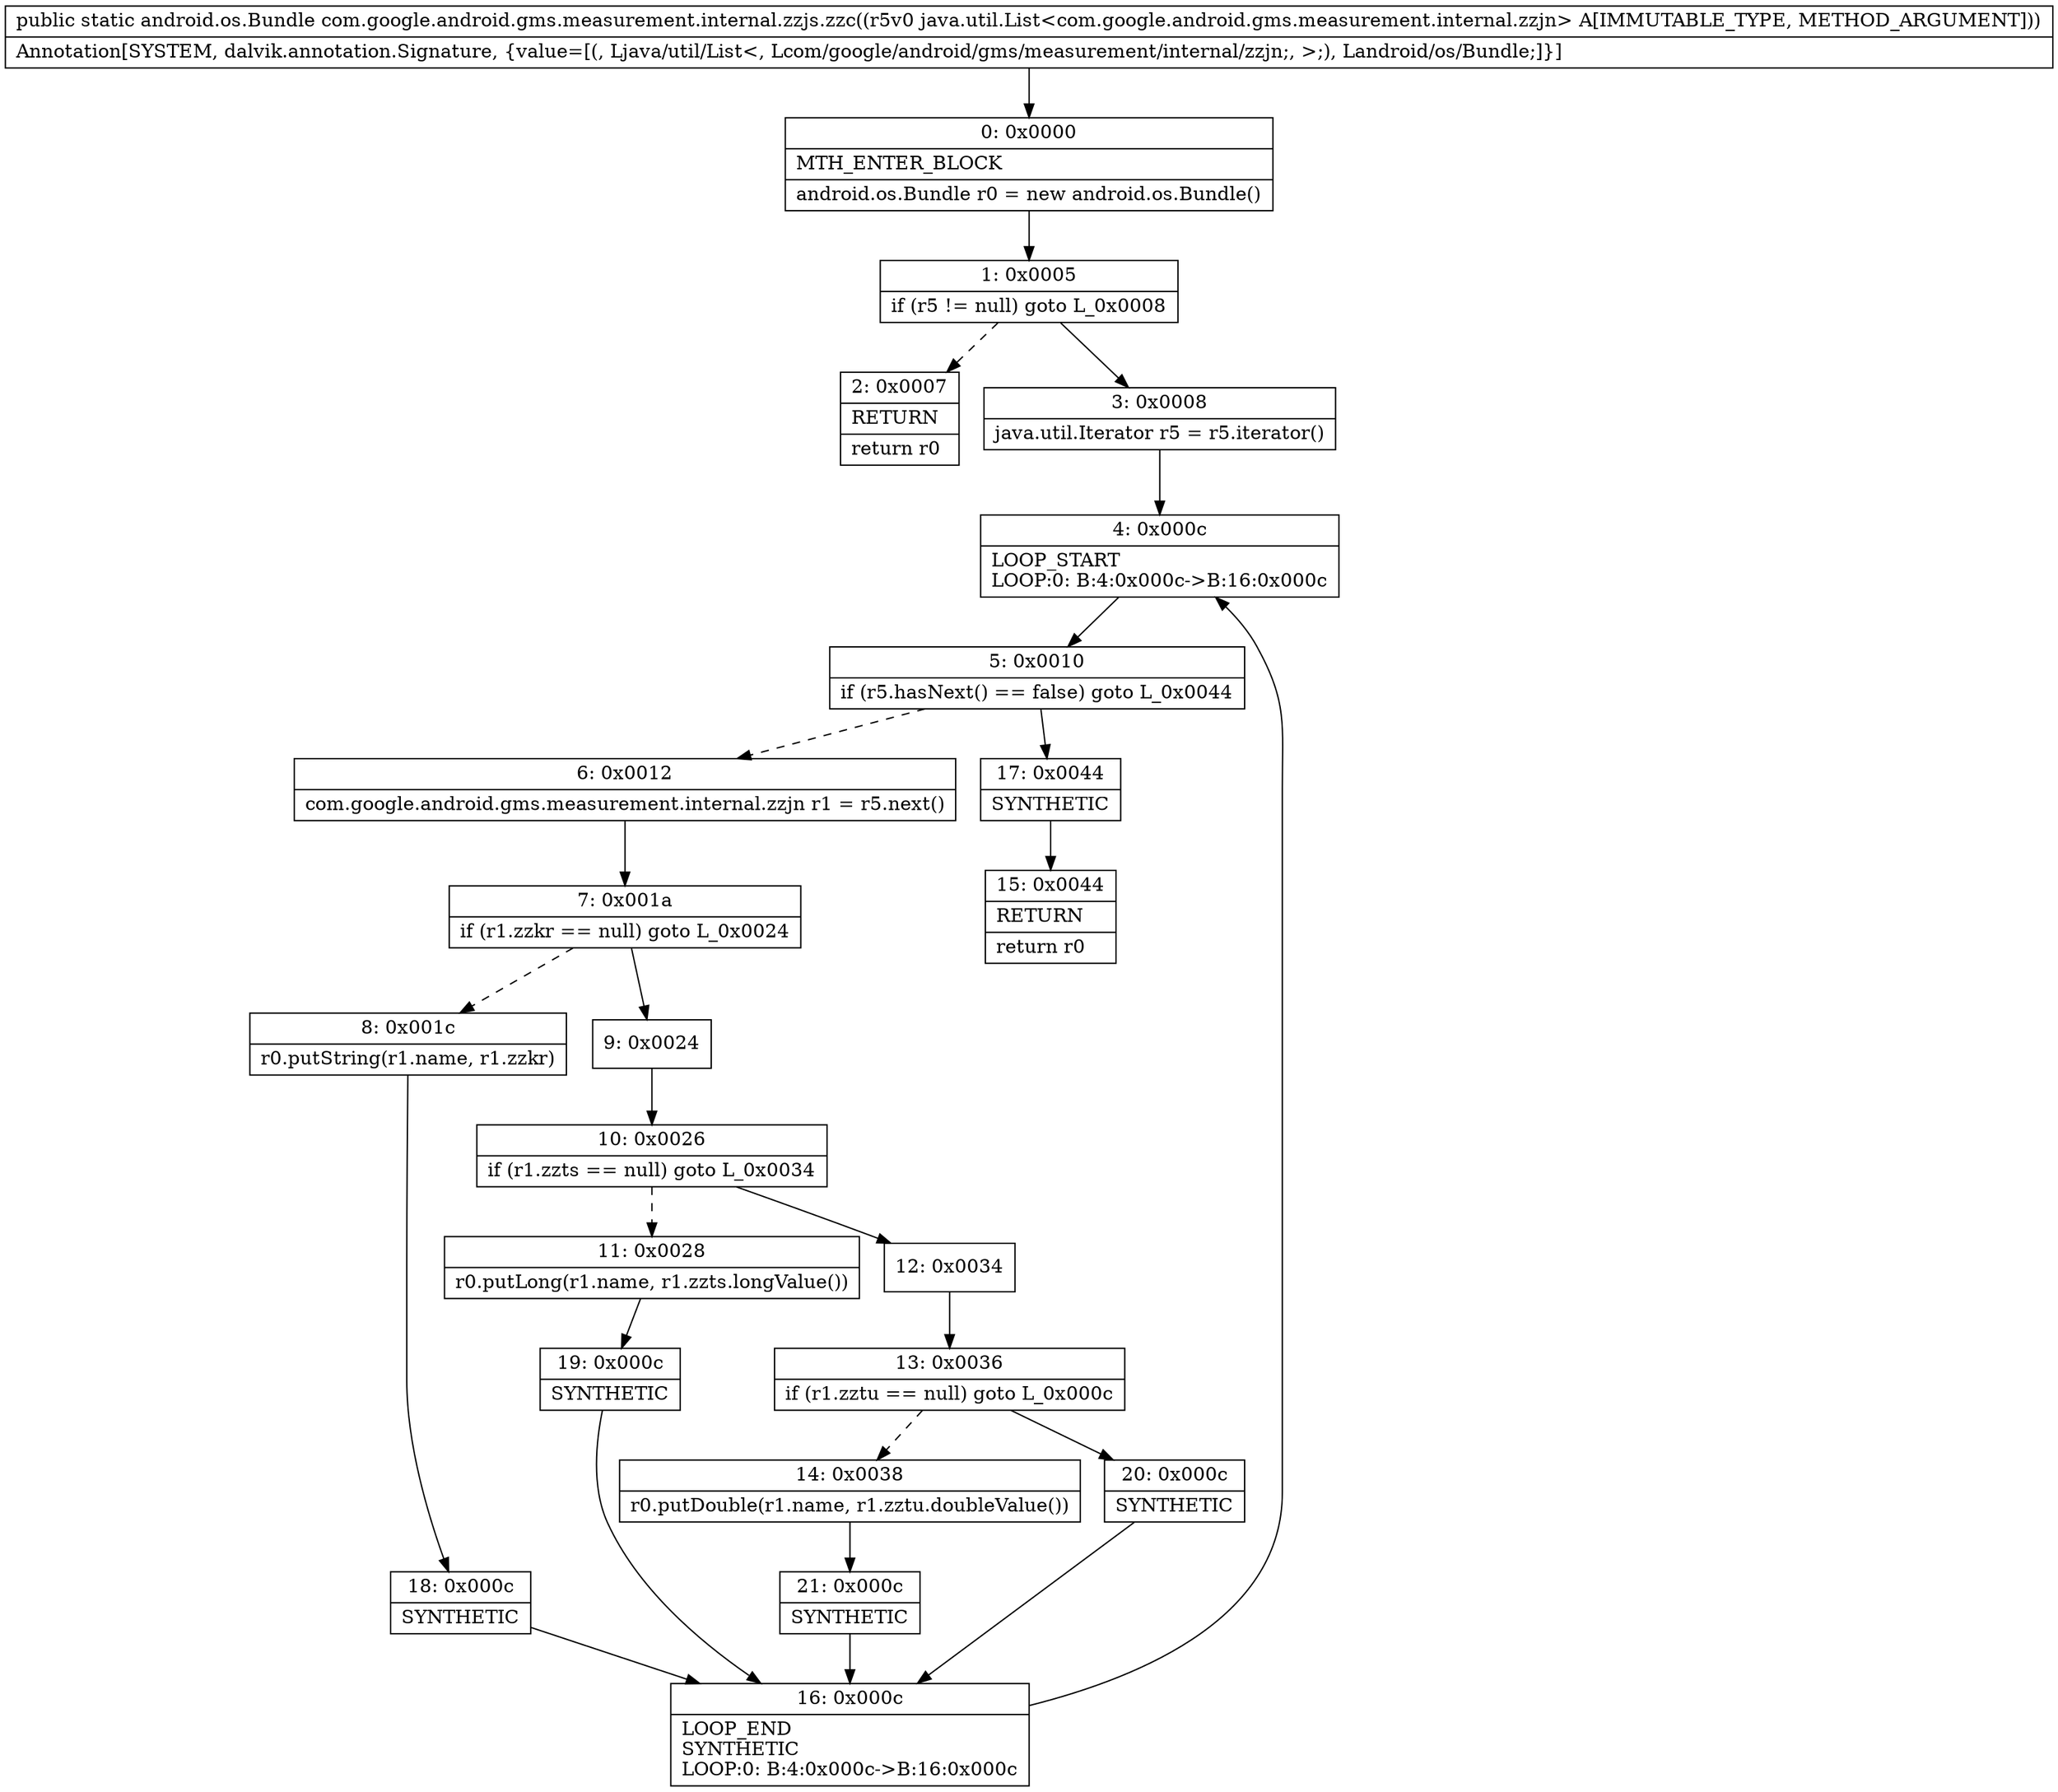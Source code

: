 digraph "CFG forcom.google.android.gms.measurement.internal.zzjs.zzc(Ljava\/util\/List;)Landroid\/os\/Bundle;" {
Node_0 [shape=record,label="{0\:\ 0x0000|MTH_ENTER_BLOCK\l|android.os.Bundle r0 = new android.os.Bundle()\l}"];
Node_1 [shape=record,label="{1\:\ 0x0005|if (r5 != null) goto L_0x0008\l}"];
Node_2 [shape=record,label="{2\:\ 0x0007|RETURN\l|return r0\l}"];
Node_3 [shape=record,label="{3\:\ 0x0008|java.util.Iterator r5 = r5.iterator()\l}"];
Node_4 [shape=record,label="{4\:\ 0x000c|LOOP_START\lLOOP:0: B:4:0x000c\-\>B:16:0x000c\l}"];
Node_5 [shape=record,label="{5\:\ 0x0010|if (r5.hasNext() == false) goto L_0x0044\l}"];
Node_6 [shape=record,label="{6\:\ 0x0012|com.google.android.gms.measurement.internal.zzjn r1 = r5.next()\l}"];
Node_7 [shape=record,label="{7\:\ 0x001a|if (r1.zzkr == null) goto L_0x0024\l}"];
Node_8 [shape=record,label="{8\:\ 0x001c|r0.putString(r1.name, r1.zzkr)\l}"];
Node_9 [shape=record,label="{9\:\ 0x0024}"];
Node_10 [shape=record,label="{10\:\ 0x0026|if (r1.zzts == null) goto L_0x0034\l}"];
Node_11 [shape=record,label="{11\:\ 0x0028|r0.putLong(r1.name, r1.zzts.longValue())\l}"];
Node_12 [shape=record,label="{12\:\ 0x0034}"];
Node_13 [shape=record,label="{13\:\ 0x0036|if (r1.zztu == null) goto L_0x000c\l}"];
Node_14 [shape=record,label="{14\:\ 0x0038|r0.putDouble(r1.name, r1.zztu.doubleValue())\l}"];
Node_15 [shape=record,label="{15\:\ 0x0044|RETURN\l|return r0\l}"];
Node_16 [shape=record,label="{16\:\ 0x000c|LOOP_END\lSYNTHETIC\lLOOP:0: B:4:0x000c\-\>B:16:0x000c\l}"];
Node_17 [shape=record,label="{17\:\ 0x0044|SYNTHETIC\l}"];
Node_18 [shape=record,label="{18\:\ 0x000c|SYNTHETIC\l}"];
Node_19 [shape=record,label="{19\:\ 0x000c|SYNTHETIC\l}"];
Node_20 [shape=record,label="{20\:\ 0x000c|SYNTHETIC\l}"];
Node_21 [shape=record,label="{21\:\ 0x000c|SYNTHETIC\l}"];
MethodNode[shape=record,label="{public static android.os.Bundle com.google.android.gms.measurement.internal.zzjs.zzc((r5v0 java.util.List\<com.google.android.gms.measurement.internal.zzjn\> A[IMMUTABLE_TYPE, METHOD_ARGUMENT]))  | Annotation[SYSTEM, dalvik.annotation.Signature, \{value=[(, Ljava\/util\/List\<, Lcom\/google\/android\/gms\/measurement\/internal\/zzjn;, \>;), Landroid\/os\/Bundle;]\}]\l}"];
MethodNode -> Node_0;
Node_0 -> Node_1;
Node_1 -> Node_2[style=dashed];
Node_1 -> Node_3;
Node_3 -> Node_4;
Node_4 -> Node_5;
Node_5 -> Node_6[style=dashed];
Node_5 -> Node_17;
Node_6 -> Node_7;
Node_7 -> Node_8[style=dashed];
Node_7 -> Node_9;
Node_8 -> Node_18;
Node_9 -> Node_10;
Node_10 -> Node_11[style=dashed];
Node_10 -> Node_12;
Node_11 -> Node_19;
Node_12 -> Node_13;
Node_13 -> Node_14[style=dashed];
Node_13 -> Node_20;
Node_14 -> Node_21;
Node_16 -> Node_4;
Node_17 -> Node_15;
Node_18 -> Node_16;
Node_19 -> Node_16;
Node_20 -> Node_16;
Node_21 -> Node_16;
}

